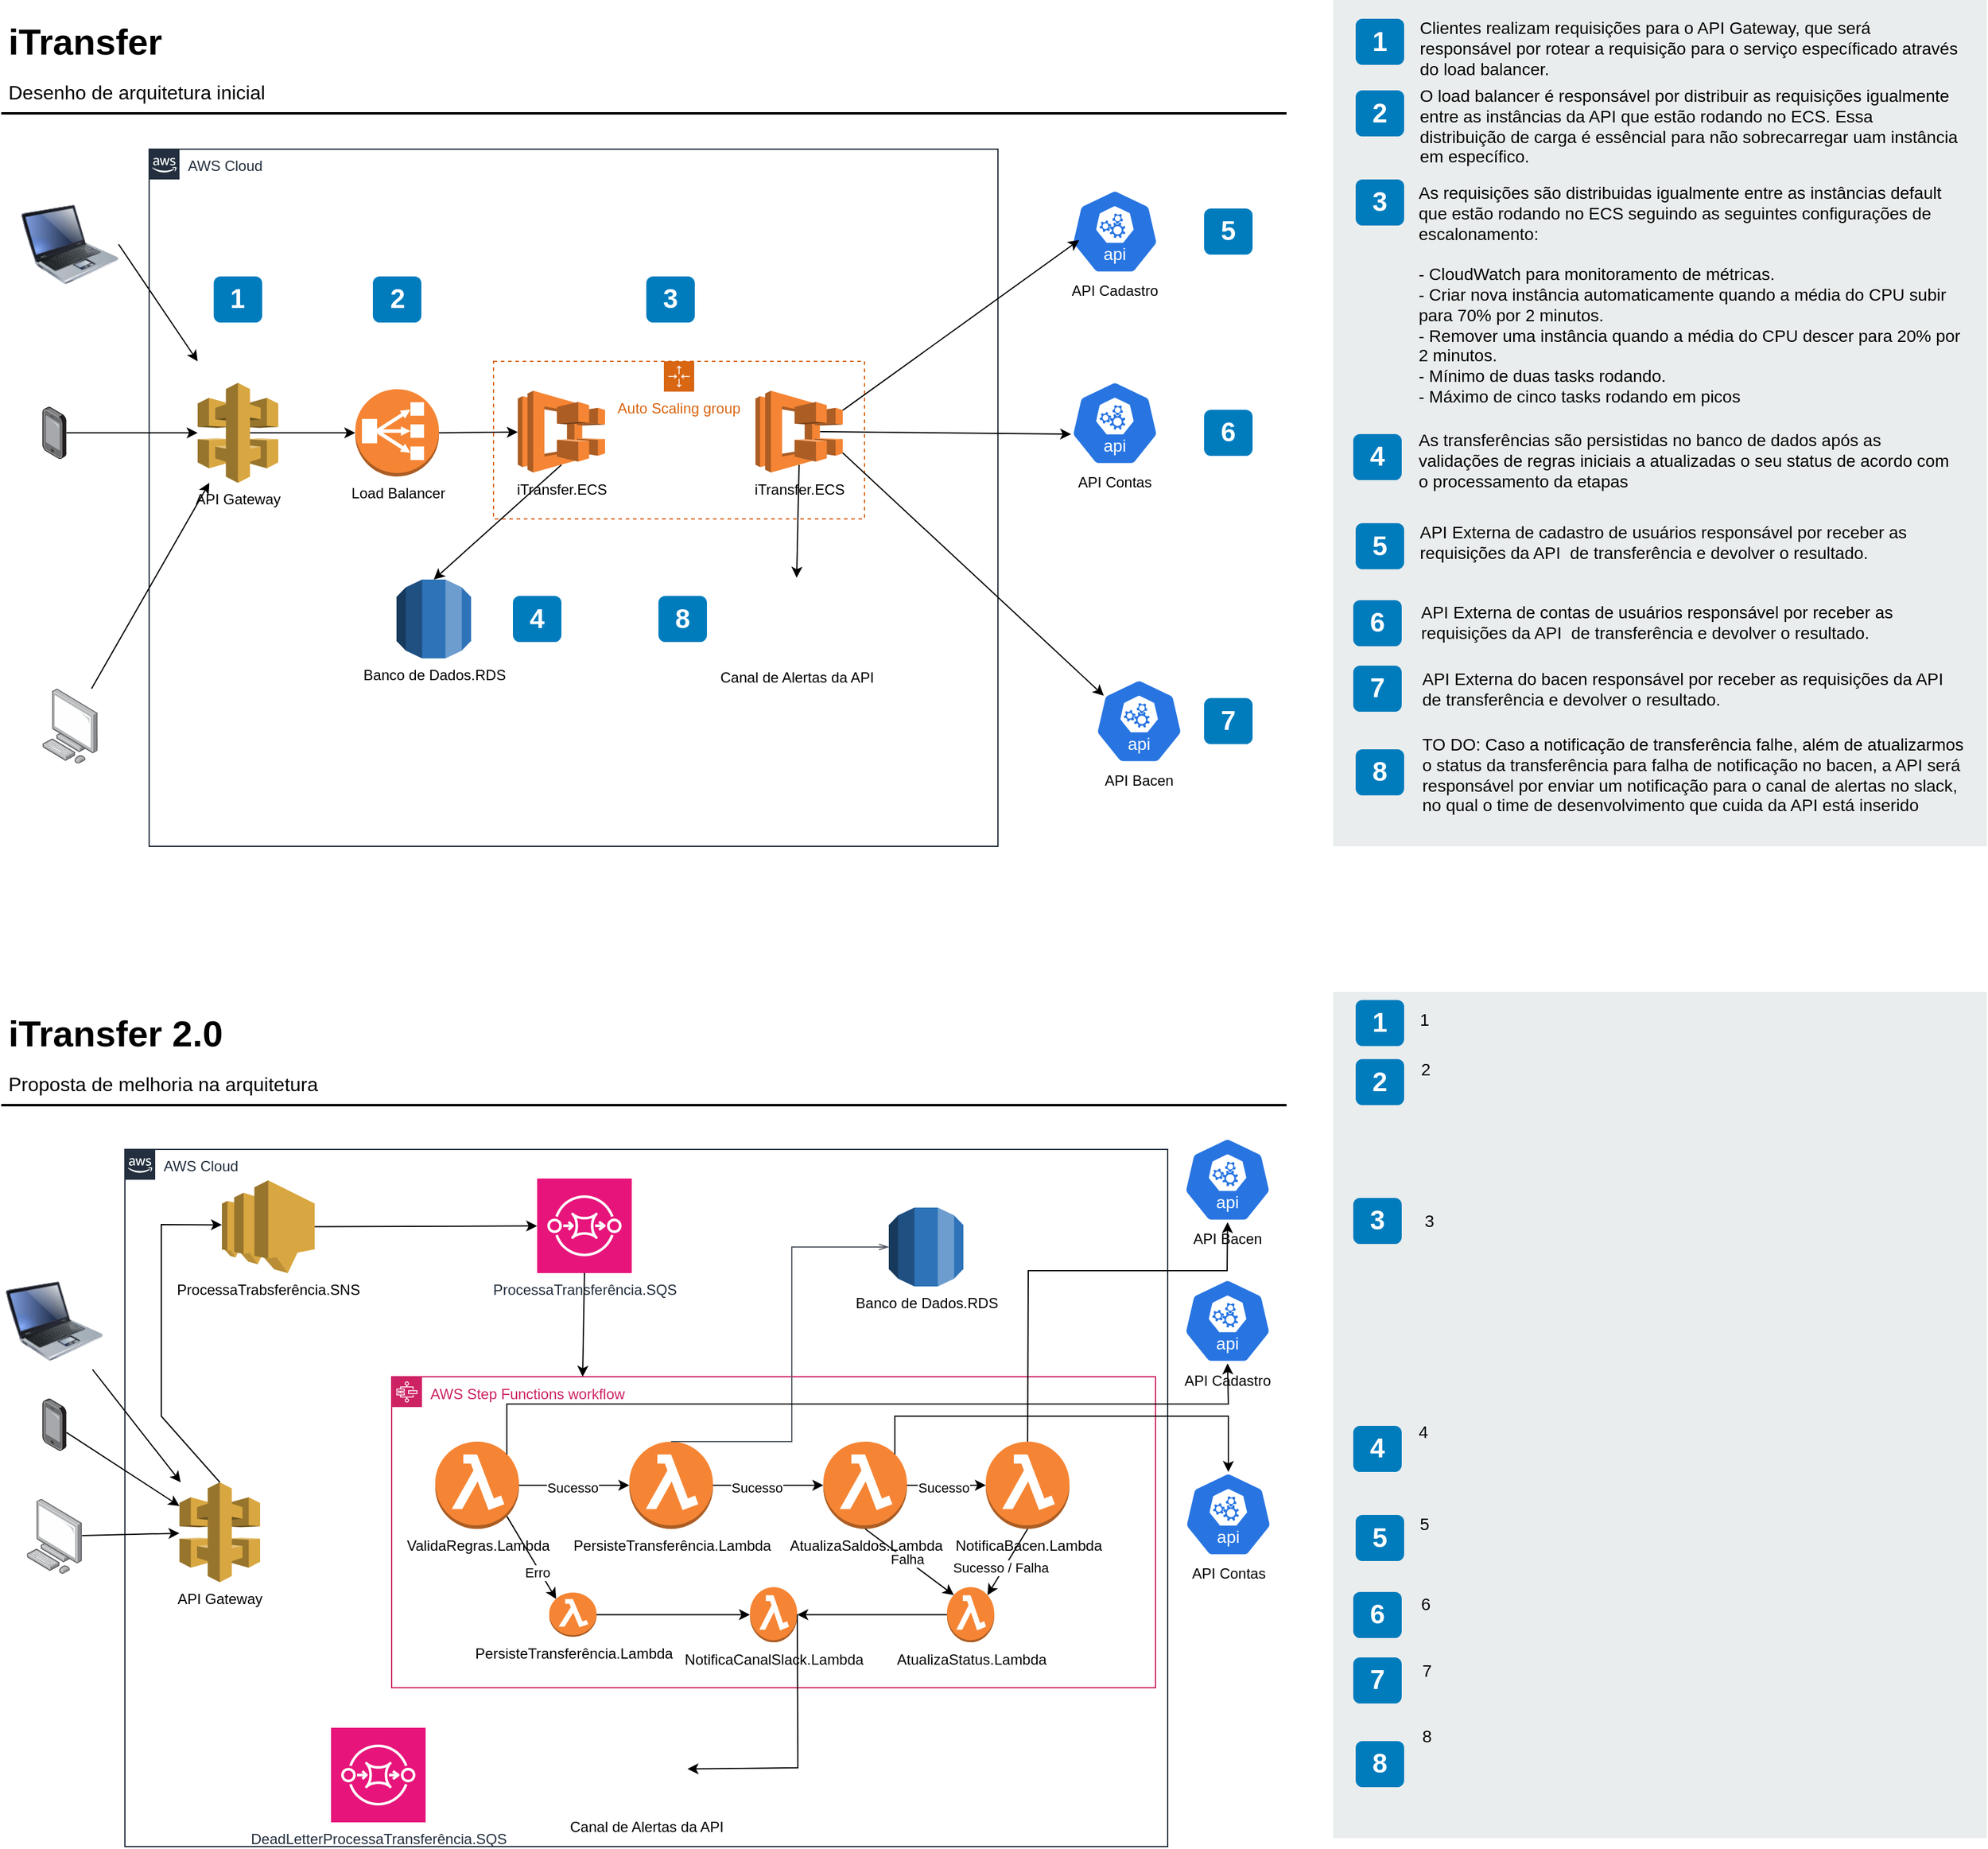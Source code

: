 <mxfile version="24.6.4" type="device">
  <diagram id="Ht1M8jgEwFfnCIfOTk4-" name="Page-1">
    <mxGraphModel dx="1261" dy="780" grid="1" gridSize="10" guides="1" tooltips="1" connect="1" arrows="1" fold="1" page="1" pageScale="1" pageWidth="827" pageHeight="1169" math="0" shadow="0">
      <root>
        <mxCell id="0" />
        <mxCell id="1" parent="0" />
        <mxCell id="UEzPUAAOIrF-is8g5C7q-2" value="AWS Cloud" style="points=[[0,0],[0.25,0],[0.5,0],[0.75,0],[1,0],[1,0.25],[1,0.5],[1,0.75],[1,1],[0.75,1],[0.5,1],[0.25,1],[0,1],[0,0.75],[0,0.5],[0,0.25]];outlineConnect=0;gradientColor=none;html=1;whiteSpace=wrap;fontSize=12;fontStyle=0;shape=mxgraph.aws4.group;grIcon=mxgraph.aws4.group_aws_cloud_alt;strokeColor=#232F3E;fillColor=none;verticalAlign=top;align=left;spacingLeft=30;fontColor=#232F3E;dashed=0;container=1;pointerEvents=0;collapsible=0;recursiveResize=0;" parent="1" vertex="1">
          <mxGeometry x="130" y="175" width="700" height="575" as="geometry" />
        </mxCell>
        <mxCell id="UEzPUAAOIrF-is8g5C7q-19" value="3" style="rounded=1;whiteSpace=wrap;html=1;fillColor=#007CBD;strokeColor=none;fontColor=#FFFFFF;fontStyle=1;fontSize=22;" parent="UEzPUAAOIrF-is8g5C7q-2" vertex="1">
          <mxGeometry x="410" y="105" width="40" height="38" as="geometry" />
        </mxCell>
        <mxCell id="UEzPUAAOIrF-is8g5C7q-20" value="4" style="rounded=1;whiteSpace=wrap;html=1;fillColor=#007CBD;strokeColor=none;fontColor=#FFFFFF;fontStyle=1;fontSize=22;" parent="UEzPUAAOIrF-is8g5C7q-2" vertex="1">
          <mxGeometry x="300" y="368.5" width="40" height="38" as="geometry" />
        </mxCell>
        <mxCell id="H-Vs_GaTCWXXRo4a89Vl-10" value="API Gateway" style="outlineConnect=0;dashed=0;verticalLabelPosition=bottom;verticalAlign=top;align=center;html=1;shape=mxgraph.aws3.api_gateway;fillColor=#D9A741;gradientColor=none;" vertex="1" parent="UEzPUAAOIrF-is8g5C7q-2">
          <mxGeometry x="40" y="192.75" width="66.5" height="82.5" as="geometry" />
        </mxCell>
        <mxCell id="H-Vs_GaTCWXXRo4a89Vl-11" value="Load Balancer" style="outlineConnect=0;dashed=0;verticalLabelPosition=bottom;verticalAlign=top;align=center;html=1;shape=mxgraph.aws3.classic_load_balancer;fillColor=#F58534;gradientColor=none;" vertex="1" parent="UEzPUAAOIrF-is8g5C7q-2">
          <mxGeometry x="170" y="198" width="69" height="72" as="geometry" />
        </mxCell>
        <mxCell id="H-Vs_GaTCWXXRo4a89Vl-21" value="Auto Scaling group" style="points=[[0,0],[0.25,0],[0.5,0],[0.75,0],[1,0],[1,0.25],[1,0.5],[1,0.75],[1,1],[0.75,1],[0.5,1],[0.25,1],[0,1],[0,0.75],[0,0.5],[0,0.25]];outlineConnect=0;gradientColor=none;html=1;whiteSpace=wrap;fontSize=12;fontStyle=0;container=1;pointerEvents=0;collapsible=0;recursiveResize=0;shape=mxgraph.aws4.groupCenter;grIcon=mxgraph.aws4.group_auto_scaling_group;grStroke=1;strokeColor=#D86613;fillColor=none;verticalAlign=top;align=center;fontColor=#D86613;dashed=1;spacingTop=25;" vertex="1" parent="UEzPUAAOIrF-is8g5C7q-2">
          <mxGeometry x="284" y="175" width="306" height="130" as="geometry" />
        </mxCell>
        <mxCell id="H-Vs_GaTCWXXRo4a89Vl-19" value="iTransfer.ECS" style="outlineConnect=0;dashed=0;verticalLabelPosition=bottom;verticalAlign=top;align=center;html=1;shape=mxgraph.aws3.ecs;fillColor=#F58534;gradientColor=none;" vertex="1" parent="H-Vs_GaTCWXXRo4a89Vl-21">
          <mxGeometry x="20" y="24.25" width="72" height="67.5" as="geometry" />
        </mxCell>
        <mxCell id="H-Vs_GaTCWXXRo4a89Vl-16" value="iTransfer.ECS" style="outlineConnect=0;dashed=0;verticalLabelPosition=bottom;verticalAlign=top;align=center;html=1;shape=mxgraph.aws3.ecs;fillColor=#F58534;gradientColor=none;" vertex="1" parent="H-Vs_GaTCWXXRo4a89Vl-21">
          <mxGeometry x="216" y="24.25" width="72" height="67.5" as="geometry" />
        </mxCell>
        <mxCell id="H-Vs_GaTCWXXRo4a89Vl-23" value="Banco de Dados.RDS" style="outlineConnect=0;dashed=0;verticalLabelPosition=bottom;verticalAlign=top;align=center;html=1;shape=mxgraph.aws3.rds;fillColor=#2E73B8;gradientColor=none;" vertex="1" parent="UEzPUAAOIrF-is8g5C7q-2">
          <mxGeometry x="204" y="355" width="61.5" height="65" as="geometry" />
        </mxCell>
        <mxCell id="H-Vs_GaTCWXXRo4a89Vl-29" value="" style="endArrow=classic;html=1;rounded=0;exitX=0.65;exitY=0.5;exitDx=0;exitDy=0;exitPerimeter=0;" edge="1" parent="UEzPUAAOIrF-is8g5C7q-2" source="H-Vs_GaTCWXXRo4a89Vl-10" target="H-Vs_GaTCWXXRo4a89Vl-11">
          <mxGeometry width="50" height="50" relative="1" as="geometry">
            <mxPoint x="640" y="465" as="sourcePoint" />
            <mxPoint x="690" y="415" as="targetPoint" />
          </mxGeometry>
        </mxCell>
        <mxCell id="H-Vs_GaTCWXXRo4a89Vl-30" value="" style="endArrow=classic;html=1;rounded=0;exitX=1;exitY=0.5;exitDx=0;exitDy=0;exitPerimeter=0;" edge="1" parent="UEzPUAAOIrF-is8g5C7q-2" source="H-Vs_GaTCWXXRo4a89Vl-11" target="H-Vs_GaTCWXXRo4a89Vl-19">
          <mxGeometry width="50" height="50" relative="1" as="geometry">
            <mxPoint x="640" y="465" as="sourcePoint" />
            <mxPoint x="690" y="415" as="targetPoint" />
          </mxGeometry>
        </mxCell>
        <mxCell id="H-Vs_GaTCWXXRo4a89Vl-31" value="" style="endArrow=classic;html=1;rounded=0;exitX=0.5;exitY=0.905;exitDx=0;exitDy=0;exitPerimeter=0;entryX=0.5;entryY=0;entryDx=0;entryDy=0;entryPerimeter=0;" edge="1" parent="UEzPUAAOIrF-is8g5C7q-2" source="H-Vs_GaTCWXXRo4a89Vl-19" target="H-Vs_GaTCWXXRo4a89Vl-23">
          <mxGeometry width="50" height="50" relative="1" as="geometry">
            <mxPoint x="640" y="465" as="sourcePoint" />
            <mxPoint x="690" y="415" as="targetPoint" />
          </mxGeometry>
        </mxCell>
        <mxCell id="H-Vs_GaTCWXXRo4a89Vl-36" value="2" style="rounded=1;whiteSpace=wrap;html=1;fillColor=#007CBD;strokeColor=none;fontColor=#FFFFFF;fontStyle=1;fontSize=22;" vertex="1" parent="UEzPUAAOIrF-is8g5C7q-2">
          <mxGeometry x="184.5" y="105" width="40" height="38" as="geometry" />
        </mxCell>
        <mxCell id="-QjtrjUzRDEMRZ5MF8oH-9" value="1" style="rounded=1;whiteSpace=wrap;html=1;fillColor=#007CBD;strokeColor=none;fontColor=#FFFFFF;fontStyle=1;fontSize=22;" parent="UEzPUAAOIrF-is8g5C7q-2" vertex="1">
          <mxGeometry x="53.25" y="105" width="40" height="38" as="geometry" />
        </mxCell>
        <mxCell id="H-Vs_GaTCWXXRo4a89Vl-38" value="Canal de Alertas da API" style="shape=image;html=1;verticalAlign=top;verticalLabelPosition=bottom;labelBackgroundColor=#ffffff;imageAspect=0;aspect=fixed;image=https://cdn2.iconfinder.com/data/icons/social-media-2285/512/1_Slack_colored_svg-128.png" vertex="1" parent="UEzPUAAOIrF-is8g5C7q-2">
          <mxGeometry x="500" y="353.5" width="68" height="68" as="geometry" />
        </mxCell>
        <mxCell id="H-Vs_GaTCWXXRo4a89Vl-41" value="8" style="rounded=1;whiteSpace=wrap;html=1;fillColor=#007CBD;strokeColor=none;fontColor=#FFFFFF;fontStyle=1;fontSize=22;" vertex="1" parent="UEzPUAAOIrF-is8g5C7q-2">
          <mxGeometry x="420" y="368.5" width="40" height="38" as="geometry" />
        </mxCell>
        <mxCell id="H-Vs_GaTCWXXRo4a89Vl-43" value="" style="endArrow=classic;html=1;rounded=0;exitX=0.5;exitY=0.905;exitDx=0;exitDy=0;exitPerimeter=0;entryX=0.5;entryY=0;entryDx=0;entryDy=0;" edge="1" parent="UEzPUAAOIrF-is8g5C7q-2" source="H-Vs_GaTCWXXRo4a89Vl-16" target="H-Vs_GaTCWXXRo4a89Vl-38">
          <mxGeometry width="50" height="50" relative="1" as="geometry">
            <mxPoint x="800" y="465" as="sourcePoint" />
            <mxPoint x="850" y="415" as="targetPoint" />
          </mxGeometry>
        </mxCell>
        <mxCell id="-QjtrjUzRDEMRZ5MF8oH-47" value="iTransfer" style="text;html=1;resizable=0;points=[];autosize=1;align=left;verticalAlign=top;spacingTop=-4;fontSize=30;fontStyle=1" parent="1" vertex="1">
          <mxGeometry x="12" y="65.5" width="140" height="40" as="geometry" />
        </mxCell>
        <mxCell id="-QjtrjUzRDEMRZ5MF8oH-48" value="Desenho de arquitetura inicial" style="text;html=1;resizable=0;points=[];autosize=1;align=left;verticalAlign=top;spacingTop=-4;fontSize=16" parent="1" vertex="1">
          <mxGeometry x="12" y="115.5" width="240" height="30" as="geometry" />
        </mxCell>
        <mxCell id="SCVMTBWpLvtzJIhz15lM-1" value="" style="line;strokeWidth=2;html=1;fontSize=14;" parent="1" vertex="1">
          <mxGeometry x="8" y="140.5" width="1060" height="10" as="geometry" />
        </mxCell>
        <mxCell id="7OVz4w7n9kzEPWy-4BBC-3" value="" style="rounded=0;whiteSpace=wrap;html=1;fillColor=#EAEDED;fontSize=22;fontColor=#FFFFFF;strokeColor=none;labelBackgroundColor=none;" parent="1" vertex="1">
          <mxGeometry x="1106.5" y="52" width="539" height="698" as="geometry" />
        </mxCell>
        <mxCell id="7OVz4w7n9kzEPWy-4BBC-4" value="1" style="rounded=1;whiteSpace=wrap;html=1;fillColor=#007CBD;strokeColor=none;fontColor=#FFFFFF;fontStyle=1;fontSize=22;labelBackgroundColor=none;" parent="1" vertex="1">
          <mxGeometry x="1125" y="67.5" width="40" height="38" as="geometry" />
        </mxCell>
        <mxCell id="7OVz4w7n9kzEPWy-4BBC-5" value="2" style="rounded=1;whiteSpace=wrap;html=1;fillColor=#007CBD;strokeColor=none;fontColor=#FFFFFF;fontStyle=1;fontSize=22;labelBackgroundColor=none;" parent="1" vertex="1">
          <mxGeometry x="1125" y="126.5" width="40" height="38" as="geometry" />
        </mxCell>
        <mxCell id="7OVz4w7n9kzEPWy-4BBC-6" value="3" style="rounded=1;whiteSpace=wrap;html=1;fillColor=#007CBD;strokeColor=none;fontColor=#FFFFFF;fontStyle=1;fontSize=22;labelBackgroundColor=none;" parent="1" vertex="1">
          <mxGeometry x="1125" y="200" width="40" height="38" as="geometry" />
        </mxCell>
        <mxCell id="7OVz4w7n9kzEPWy-4BBC-7" value="4" style="rounded=1;whiteSpace=wrap;html=1;fillColor=#007CBD;strokeColor=none;fontColor=#FFFFFF;fontStyle=1;fontSize=22;labelBackgroundColor=none;" parent="1" vertex="1">
          <mxGeometry x="1123" y="410" width="40" height="38" as="geometry" />
        </mxCell>
        <mxCell id="7OVz4w7n9kzEPWy-4BBC-8" value="5" style="rounded=1;whiteSpace=wrap;html=1;fillColor=#007CBD;strokeColor=none;fontColor=#FFFFFF;fontStyle=1;fontSize=22;labelBackgroundColor=none;" parent="1" vertex="1">
          <mxGeometry x="1125" y="483.5" width="40" height="38" as="geometry" />
        </mxCell>
        <mxCell id="7OVz4w7n9kzEPWy-4BBC-9" value="6" style="rounded=1;whiteSpace=wrap;html=1;fillColor=#007CBD;strokeColor=none;fontColor=#FFFFFF;fontStyle=1;fontSize=22;labelBackgroundColor=none;" parent="1" vertex="1">
          <mxGeometry x="1123" y="547" width="40" height="38" as="geometry" />
        </mxCell>
        <mxCell id="7OVz4w7n9kzEPWy-4BBC-10" value="7" style="rounded=1;whiteSpace=wrap;html=1;fillColor=#007CBD;strokeColor=none;fontColor=#FFFFFF;fontStyle=1;fontSize=22;labelBackgroundColor=none;" parent="1" vertex="1">
          <mxGeometry x="1123" y="601" width="40" height="38" as="geometry" />
        </mxCell>
        <mxCell id="7OVz4w7n9kzEPWy-4BBC-13" value="&lt;span&gt;Clientes realizam requisições para o API Gateway, que será responsável por rotear a requisição para o serviço específicado através do load balancer.&lt;/span&gt;" style="text;html=1;align=left;verticalAlign=top;spacingTop=-4;fontSize=14;labelBackgroundColor=none;whiteSpace=wrap;" parent="1" vertex="1">
          <mxGeometry x="1176" y="63.5" width="449" height="56.5" as="geometry" />
        </mxCell>
        <mxCell id="7OVz4w7n9kzEPWy-4BBC-14" value="&lt;span&gt;O load balancer é responsável por distribuir as requisições igualmente entre as instâncias da API que estão rodando no ECS. Essa distribuição de carga é essêncial para não sobrecarregar uam instância em específico.&lt;/span&gt;" style="text;html=1;align=left;verticalAlign=top;spacingTop=-4;fontSize=14;labelBackgroundColor=none;whiteSpace=wrap;" parent="1" vertex="1">
          <mxGeometry x="1175.5" y="120" width="450" height="70" as="geometry" />
        </mxCell>
        <mxCell id="7OVz4w7n9kzEPWy-4BBC-15" value="As requisições são distribuidas igualmente entre as instâncias default que estão rodando no ECS seguindo as seguintes configurações de escalonamento:&lt;div&gt;&lt;br&gt;&lt;div&gt;- CloudWatch para monitoramento de métricas.&lt;/div&gt;&lt;div&gt;- Criar nova instância automaticamente quando a média do CPU subir para 70% por 2 minutos.&lt;/div&gt;&lt;div&gt;- Remover uma instância quando a média do CPU descer para 20% por 2 minutos.&lt;/div&gt;&lt;/div&gt;&lt;div&gt;- Mínimo de duas tasks rodando.&lt;/div&gt;&lt;div&gt;- Máximo de cinco tasks rodando em picos&lt;/div&gt;" style="text;html=1;align=left;verticalAlign=top;spacingTop=-4;fontSize=14;labelBackgroundColor=none;whiteSpace=wrap;" parent="1" vertex="1">
          <mxGeometry x="1175" y="200" width="450" height="190" as="geometry" />
        </mxCell>
        <mxCell id="7OVz4w7n9kzEPWy-4BBC-16" value="&lt;span&gt;As transferências são persistidas no banco de dados após as validações de regras iniciais a atualizadas o seu status de acordo com o processamento da etapas&lt;/span&gt;" style="text;html=1;align=left;verticalAlign=top;spacingTop=-4;fontSize=14;labelBackgroundColor=none;whiteSpace=wrap;" parent="1" vertex="1">
          <mxGeometry x="1175" y="404.25" width="450" height="69.5" as="geometry" />
        </mxCell>
        <mxCell id="7OVz4w7n9kzEPWy-4BBC-17" value="&lt;span&gt;API Externa de cadastro de usuários responsável por receber as requisições da API&amp;nbsp; de transferência e devolver o resultado.&lt;/span&gt;" style="text;html=1;align=left;verticalAlign=top;spacingTop=-4;fontSize=14;labelBackgroundColor=none;whiteSpace=wrap;" parent="1" vertex="1">
          <mxGeometry x="1175.5" y="480" width="449" height="45" as="geometry" />
        </mxCell>
        <mxCell id="7OVz4w7n9kzEPWy-4BBC-18" value="API Externa de contas de usuários responsável por receber as requisições da API&amp;nbsp; de transferência e devolver o resultado." style="text;html=1;align=left;verticalAlign=top;spacingTop=-4;fontSize=14;labelBackgroundColor=none;whiteSpace=wrap;" parent="1" vertex="1">
          <mxGeometry x="1177" y="546" width="450" height="46.5" as="geometry" />
        </mxCell>
        <mxCell id="7OVz4w7n9kzEPWy-4BBC-19" value="API Externa do bacen responsável por receber as requisições da API&amp;nbsp; de transferência e devolver o resultado." style="text;html=1;align=left;verticalAlign=top;spacingTop=-4;fontSize=14;labelBackgroundColor=none;whiteSpace=wrap;" parent="1" vertex="1">
          <mxGeometry x="1178" y="601" width="449" height="50" as="geometry" />
        </mxCell>
        <mxCell id="H-Vs_GaTCWXXRo4a89Vl-6" value="" style="image;points=[];aspect=fixed;html=1;align=center;shadow=0;dashed=0;image=img/lib/allied_telesis/computer_and_terminals/Smartphone.svg;" vertex="1" parent="1">
          <mxGeometry x="42" y="387.4" width="19.8" height="43.2" as="geometry" />
        </mxCell>
        <mxCell id="H-Vs_GaTCWXXRo4a89Vl-8" value="" style="image;html=1;image=img/lib/clip_art/computers/Laptop_128x128.png" vertex="1" parent="1">
          <mxGeometry x="24.8" y="213.5" width="80" height="80" as="geometry" />
        </mxCell>
        <mxCell id="H-Vs_GaTCWXXRo4a89Vl-9" value="" style="image;points=[];aspect=fixed;html=1;align=center;shadow=0;dashed=0;image=img/lib/allied_telesis/computer_and_terminals/Personal_Computer.svg;" vertex="1" parent="1">
          <mxGeometry x="42.0" y="620" width="45.6" height="61.8" as="geometry" />
        </mxCell>
        <mxCell id="H-Vs_GaTCWXXRo4a89Vl-17" value="API Cadastro" style="aspect=fixed;sketch=0;html=1;dashed=0;whitespace=wrap;verticalLabelPosition=bottom;verticalAlign=top;fillColor=#2875E2;strokeColor=#ffffff;points=[[0.005,0.63,0],[0.1,0.2,0],[0.9,0.2,0],[0.5,0,0],[0.995,0.63,0],[0.72,0.99,0],[0.5,1,0],[0.28,0.99,0]];shape=mxgraph.kubernetes.icon2;kubernetesLabel=1;prIcon=api" vertex="1" parent="1">
          <mxGeometry x="890" y="208" width="72.92" height="70" as="geometry" />
        </mxCell>
        <mxCell id="H-Vs_GaTCWXXRo4a89Vl-24" value="API Contas" style="aspect=fixed;sketch=0;html=1;dashed=0;whitespace=wrap;verticalLabelPosition=bottom;verticalAlign=top;fillColor=#2875E2;strokeColor=#ffffff;points=[[0.005,0.63,0],[0.1,0.2,0],[0.9,0.2,0],[0.5,0,0],[0.995,0.63,0],[0.72,0.99,0],[0.5,1,0],[0.28,0.99,0]];shape=mxgraph.kubernetes.icon2;kubernetesLabel=1;prIcon=api" vertex="1" parent="1">
          <mxGeometry x="890" y="366" width="72.92" height="70" as="geometry" />
        </mxCell>
        <mxCell id="H-Vs_GaTCWXXRo4a89Vl-25" value="API Bacen" style="aspect=fixed;sketch=0;html=1;dashed=0;whitespace=wrap;verticalLabelPosition=bottom;verticalAlign=top;fillColor=#2875E2;strokeColor=#ffffff;points=[[0.005,0.63,0],[0.1,0.2,0],[0.9,0.2,0],[0.5,0,0],[0.995,0.63,0],[0.72,0.99,0],[0.5,1,0],[0.28,0.99,0]];shape=mxgraph.kubernetes.icon2;kubernetesLabel=1;prIcon=api" vertex="1" parent="1">
          <mxGeometry x="910" y="611.8" width="72.92" height="70" as="geometry" />
        </mxCell>
        <mxCell id="H-Vs_GaTCWXXRo4a89Vl-26" value="" style="endArrow=classic;html=1;rounded=0;exitX=1;exitY=0.5;exitDx=0;exitDy=0;" edge="1" parent="1" source="H-Vs_GaTCWXXRo4a89Vl-8">
          <mxGeometry width="50" height="50" relative="1" as="geometry">
            <mxPoint x="90" y="310" as="sourcePoint" />
            <mxPoint x="170" y="350" as="targetPoint" />
          </mxGeometry>
        </mxCell>
        <mxCell id="H-Vs_GaTCWXXRo4a89Vl-27" value="" style="endArrow=classic;html=1;rounded=0;" edge="1" parent="1" source="H-Vs_GaTCWXXRo4a89Vl-9" target="H-Vs_GaTCWXXRo4a89Vl-10">
          <mxGeometry width="50" height="50" relative="1" as="geometry">
            <mxPoint x="770" y="600" as="sourcePoint" />
            <mxPoint x="820" y="550" as="targetPoint" />
          </mxGeometry>
        </mxCell>
        <mxCell id="H-Vs_GaTCWXXRo4a89Vl-28" value="" style="endArrow=classic;html=1;rounded=0;" edge="1" parent="1" source="H-Vs_GaTCWXXRo4a89Vl-6" target="H-Vs_GaTCWXXRo4a89Vl-10">
          <mxGeometry width="50" height="50" relative="1" as="geometry">
            <mxPoint x="770" y="600" as="sourcePoint" />
            <mxPoint x="820" y="550" as="targetPoint" />
          </mxGeometry>
        </mxCell>
        <mxCell id="H-Vs_GaTCWXXRo4a89Vl-33" value="" style="endArrow=classic;html=1;rounded=0;exitX=1;exitY=0.24;exitDx=0;exitDy=0;exitPerimeter=0;entryX=0.096;entryY=0.6;entryDx=0;entryDy=0;entryPerimeter=0;" edge="1" parent="1" source="H-Vs_GaTCWXXRo4a89Vl-16" target="H-Vs_GaTCWXXRo4a89Vl-17">
          <mxGeometry width="50" height="50" relative="1" as="geometry">
            <mxPoint x="770" y="600" as="sourcePoint" />
            <mxPoint x="820" y="550" as="targetPoint" />
          </mxGeometry>
        </mxCell>
        <mxCell id="H-Vs_GaTCWXXRo4a89Vl-34" value="" style="endArrow=classic;html=1;rounded=0;exitX=0.74;exitY=0.5;exitDx=0;exitDy=0;exitPerimeter=0;entryX=0.005;entryY=0.63;entryDx=0;entryDy=0;entryPerimeter=0;" edge="1" parent="1" source="H-Vs_GaTCWXXRo4a89Vl-16" target="H-Vs_GaTCWXXRo4a89Vl-24">
          <mxGeometry width="50" height="50" relative="1" as="geometry">
            <mxPoint x="770" y="600" as="sourcePoint" />
            <mxPoint x="820" y="550" as="targetPoint" />
          </mxGeometry>
        </mxCell>
        <mxCell id="H-Vs_GaTCWXXRo4a89Vl-35" value="" style="endArrow=classic;html=1;rounded=0;exitX=1;exitY=0.76;exitDx=0;exitDy=0;exitPerimeter=0;entryX=0.1;entryY=0.2;entryDx=0;entryDy=0;entryPerimeter=0;" edge="1" parent="1" source="H-Vs_GaTCWXXRo4a89Vl-16" target="H-Vs_GaTCWXXRo4a89Vl-25">
          <mxGeometry width="50" height="50" relative="1" as="geometry">
            <mxPoint x="770" y="600" as="sourcePoint" />
            <mxPoint x="820" y="550" as="targetPoint" />
          </mxGeometry>
        </mxCell>
        <mxCell id="UEzPUAAOIrF-is8g5C7q-22" value="6" style="rounded=1;whiteSpace=wrap;html=1;fillColor=#007CBD;strokeColor=none;fontColor=#FFFFFF;fontStyle=1;fontSize=22;" parent="1" vertex="1">
          <mxGeometry x="1000" y="390" width="40" height="38" as="geometry" />
        </mxCell>
        <mxCell id="UEzPUAAOIrF-is8g5C7q-23" value="7" style="rounded=1;whiteSpace=wrap;html=1;fillColor=#007CBD;strokeColor=none;fontColor=#FFFFFF;fontStyle=1;fontSize=22;" parent="1" vertex="1">
          <mxGeometry x="1000" y="627.8" width="40" height="38" as="geometry" />
        </mxCell>
        <mxCell id="UEzPUAAOIrF-is8g5C7q-21" value="5" style="rounded=1;whiteSpace=wrap;html=1;fillColor=#007CBD;strokeColor=none;fontColor=#FFFFFF;fontStyle=1;fontSize=22;" parent="1" vertex="1">
          <mxGeometry x="1000" y="224" width="40" height="38" as="geometry" />
        </mxCell>
        <mxCell id="H-Vs_GaTCWXXRo4a89Vl-39" value="8" style="rounded=1;whiteSpace=wrap;html=1;fillColor=#007CBD;strokeColor=none;fontColor=#FFFFFF;fontStyle=1;fontSize=22;" vertex="1" parent="1">
          <mxGeometry x="1125" y="670" width="40" height="38" as="geometry" />
        </mxCell>
        <mxCell id="H-Vs_GaTCWXXRo4a89Vl-44" value="TO DO: Caso a notificação de transferência falhe, além de atualizarmos o status da transferência para falha de notificação no bacen, a API será responsável por enviar um notificação para o canal de alertas no slack, no qual o time de desenvolvimento que cuida da API está inserido" style="text;html=1;align=left;verticalAlign=top;spacingTop=-4;fontSize=14;labelBackgroundColor=none;whiteSpace=wrap;" vertex="1" parent="1">
          <mxGeometry x="1178" y="655" width="449" height="50" as="geometry" />
        </mxCell>
        <mxCell id="H-Vs_GaTCWXXRo4a89Vl-45" value="AWS Cloud" style="points=[[0,0],[0.25,0],[0.5,0],[0.75,0],[1,0],[1,0.25],[1,0.5],[1,0.75],[1,1],[0.75,1],[0.5,1],[0.25,1],[0,1],[0,0.75],[0,0.5],[0,0.25]];outlineConnect=0;gradientColor=none;html=1;whiteSpace=wrap;fontSize=12;fontStyle=0;shape=mxgraph.aws4.group;grIcon=mxgraph.aws4.group_aws_cloud_alt;strokeColor=#232F3E;fillColor=none;verticalAlign=top;align=left;spacingLeft=30;fontColor=#232F3E;dashed=0;container=1;pointerEvents=0;collapsible=0;recursiveResize=0;" vertex="1" parent="1">
          <mxGeometry x="110" y="1000" width="860" height="575" as="geometry" />
        </mxCell>
        <mxCell id="H-Vs_GaTCWXXRo4a89Vl-48" value="API Gateway" style="outlineConnect=0;dashed=0;verticalLabelPosition=bottom;verticalAlign=top;align=center;html=1;shape=mxgraph.aws3.api_gateway;fillColor=#D9A741;gradientColor=none;" vertex="1" parent="H-Vs_GaTCWXXRo4a89Vl-45">
          <mxGeometry x="45" y="274.5" width="66.5" height="82.5" as="geometry" />
        </mxCell>
        <mxCell id="H-Vs_GaTCWXXRo4a89Vl-53" value="Banco de Dados.RDS" style="outlineConnect=0;dashed=0;verticalLabelPosition=bottom;verticalAlign=top;align=center;html=1;shape=mxgraph.aws3.rds;fillColor=#2E73B8;gradientColor=none;" vertex="1" parent="H-Vs_GaTCWXXRo4a89Vl-45">
          <mxGeometry x="630" y="48" width="61.5" height="65" as="geometry" />
        </mxCell>
        <mxCell id="H-Vs_GaTCWXXRo4a89Vl-54" value="" style="endArrow=classic;html=1;rounded=0;exitX=0.5;exitY=0;exitDx=0;exitDy=0;exitPerimeter=0;entryX=0;entryY=0.48;entryDx=0;entryDy=0;entryPerimeter=0;" edge="1" parent="H-Vs_GaTCWXXRo4a89Vl-45" source="H-Vs_GaTCWXXRo4a89Vl-48" target="H-Vs_GaTCWXXRo4a89Vl-102">
          <mxGeometry width="50" height="50" relative="1" as="geometry">
            <mxPoint x="640" y="465" as="sourcePoint" />
            <mxPoint x="81" y="91.088" as="targetPoint" />
            <Array as="points">
              <mxPoint x="30" y="220" />
              <mxPoint x="30" y="62" />
            </Array>
          </mxGeometry>
        </mxCell>
        <mxCell id="H-Vs_GaTCWXXRo4a89Vl-59" value="Canal de Alertas da API" style="shape=image;html=1;verticalAlign=top;verticalLabelPosition=bottom;labelBackgroundColor=#ffffff;imageAspect=0;aspect=fixed;image=https://cdn2.iconfinder.com/data/icons/social-media-2285/512/1_Slack_colored_svg-128.png" vertex="1" parent="H-Vs_GaTCWXXRo4a89Vl-45">
          <mxGeometry x="396" y="477" width="68" height="68" as="geometry" />
        </mxCell>
        <mxCell id="H-Vs_GaTCWXXRo4a89Vl-101" value="ProcessaTransferência.SQS" style="sketch=0;points=[[0,0,0],[0.25,0,0],[0.5,0,0],[0.75,0,0],[1,0,0],[0,1,0],[0.25,1,0],[0.5,1,0],[0.75,1,0],[1,1,0],[0,0.25,0],[0,0.5,0],[0,0.75,0],[1,0.25,0],[1,0.5,0],[1,0.75,0]];outlineConnect=0;fontColor=#232F3E;fillColor=#E7157B;strokeColor=#ffffff;dashed=0;verticalLabelPosition=bottom;verticalAlign=top;align=center;html=1;fontSize=12;fontStyle=0;aspect=fixed;shape=mxgraph.aws4.resourceIcon;resIcon=mxgraph.aws4.sqs;" vertex="1" parent="H-Vs_GaTCWXXRo4a89Vl-45">
          <mxGeometry x="340" y="24" width="78" height="78" as="geometry" />
        </mxCell>
        <mxCell id="H-Vs_GaTCWXXRo4a89Vl-102" value="ProcessaTrabsferência.SNS" style="outlineConnect=0;dashed=0;verticalLabelPosition=bottom;verticalAlign=top;align=center;html=1;shape=mxgraph.aws3.sns;fillColor=#D9A741;gradientColor=none;" vertex="1" parent="H-Vs_GaTCWXXRo4a89Vl-45">
          <mxGeometry x="80" y="25.5" width="76.5" height="76.5" as="geometry" />
        </mxCell>
        <mxCell id="H-Vs_GaTCWXXRo4a89Vl-104" value="" style="endArrow=classic;html=1;rounded=0;exitX=1;exitY=0.5;exitDx=0;exitDy=0;exitPerimeter=0;" edge="1" parent="H-Vs_GaTCWXXRo4a89Vl-45" source="H-Vs_GaTCWXXRo4a89Vl-102" target="H-Vs_GaTCWXXRo4a89Vl-101">
          <mxGeometry width="50" height="50" relative="1" as="geometry">
            <mxPoint x="640" y="317" as="sourcePoint" />
            <mxPoint x="690" y="267" as="targetPoint" />
          </mxGeometry>
        </mxCell>
        <mxCell id="H-Vs_GaTCWXXRo4a89Vl-103" value="AWS Step Functions workflow" style="points=[[0,0],[0.25,0],[0.5,0],[0.75,0],[1,0],[1,0.25],[1,0.5],[1,0.75],[1,1],[0.75,1],[0.5,1],[0.25,1],[0,1],[0,0.75],[0,0.5],[0,0.25]];outlineConnect=0;gradientColor=none;html=1;whiteSpace=wrap;fontSize=12;fontStyle=0;container=1;pointerEvents=0;collapsible=0;recursiveResize=0;shape=mxgraph.aws4.group;grIcon=mxgraph.aws4.group_aws_step_functions_workflow;strokeColor=#CD2264;fillColor=none;verticalAlign=top;align=left;spacingLeft=30;fontColor=#CD2264;dashed=0;" vertex="1" parent="H-Vs_GaTCWXXRo4a89Vl-45">
          <mxGeometry x="220" y="187.5" width="630" height="256.5" as="geometry" />
        </mxCell>
        <mxCell id="H-Vs_GaTCWXXRo4a89Vl-98" value="ValidaRegras.Lambda" style="outlineConnect=0;dashed=0;verticalLabelPosition=bottom;verticalAlign=top;align=center;html=1;shape=mxgraph.aws3.lambda_function;fillColor=#F58534;gradientColor=none;" vertex="1" parent="H-Vs_GaTCWXXRo4a89Vl-103">
          <mxGeometry x="36" y="53.5" width="69" height="72" as="geometry" />
        </mxCell>
        <mxCell id="H-Vs_GaTCWXXRo4a89Vl-97" value="PersisteTransferência.Lambda" style="outlineConnect=0;dashed=0;verticalLabelPosition=bottom;verticalAlign=top;align=center;html=1;shape=mxgraph.aws3.lambda_function;fillColor=#F58534;gradientColor=none;" vertex="1" parent="H-Vs_GaTCWXXRo4a89Vl-103">
          <mxGeometry x="196" y="53.5" width="69" height="72" as="geometry" />
        </mxCell>
        <mxCell id="H-Vs_GaTCWXXRo4a89Vl-99" value="AtualizaSaldos.Lambda" style="outlineConnect=0;dashed=0;verticalLabelPosition=bottom;verticalAlign=top;align=center;html=1;shape=mxgraph.aws3.lambda_function;fillColor=#F58534;gradientColor=none;" vertex="1" parent="H-Vs_GaTCWXXRo4a89Vl-103">
          <mxGeometry x="356" y="53.5" width="69" height="72" as="geometry" />
        </mxCell>
        <mxCell id="H-Vs_GaTCWXXRo4a89Vl-100" value="NotificaBacen.Lambda" style="outlineConnect=0;dashed=0;verticalLabelPosition=bottom;verticalAlign=top;align=center;html=1;shape=mxgraph.aws3.lambda_function;fillColor=#F58534;gradientColor=none;" vertex="1" parent="H-Vs_GaTCWXXRo4a89Vl-103">
          <mxGeometry x="490" y="53.5" width="69" height="72" as="geometry" />
        </mxCell>
        <mxCell id="H-Vs_GaTCWXXRo4a89Vl-106" value="" style="endArrow=classic;html=1;rounded=0;entryX=0;entryY=0.5;entryDx=0;entryDy=0;entryPerimeter=0;" edge="1" parent="H-Vs_GaTCWXXRo4a89Vl-103" source="H-Vs_GaTCWXXRo4a89Vl-98" target="H-Vs_GaTCWXXRo4a89Vl-97">
          <mxGeometry width="50" height="50" relative="1" as="geometry">
            <mxPoint x="446" y="123.5" as="sourcePoint" />
            <mxPoint x="496" y="73.5" as="targetPoint" />
          </mxGeometry>
        </mxCell>
        <mxCell id="H-Vs_GaTCWXXRo4a89Vl-126" value="Sucesso" style="edgeLabel;html=1;align=center;verticalAlign=middle;resizable=0;points=[];" vertex="1" connectable="0" parent="H-Vs_GaTCWXXRo4a89Vl-106">
          <mxGeometry x="-0.04" y="-2" relative="1" as="geometry">
            <mxPoint as="offset" />
          </mxGeometry>
        </mxCell>
        <mxCell id="H-Vs_GaTCWXXRo4a89Vl-107" value="" style="endArrow=classic;html=1;rounded=0;" edge="1" parent="H-Vs_GaTCWXXRo4a89Vl-103" source="H-Vs_GaTCWXXRo4a89Vl-97" target="H-Vs_GaTCWXXRo4a89Vl-99">
          <mxGeometry width="50" height="50" relative="1" as="geometry">
            <mxPoint x="446" y="123.5" as="sourcePoint" />
            <mxPoint x="496" y="73.5" as="targetPoint" />
          </mxGeometry>
        </mxCell>
        <mxCell id="H-Vs_GaTCWXXRo4a89Vl-127" value="Sucesso" style="edgeLabel;html=1;align=center;verticalAlign=middle;resizable=0;points=[];" vertex="1" connectable="0" parent="H-Vs_GaTCWXXRo4a89Vl-107">
          <mxGeometry x="-0.205" y="-2" relative="1" as="geometry">
            <mxPoint as="offset" />
          </mxGeometry>
        </mxCell>
        <mxCell id="H-Vs_GaTCWXXRo4a89Vl-108" value="" style="endArrow=classic;html=1;rounded=0;exitX=1;exitY=0.5;exitDx=0;exitDy=0;exitPerimeter=0;entryX=0;entryY=0.5;entryDx=0;entryDy=0;entryPerimeter=0;" edge="1" parent="H-Vs_GaTCWXXRo4a89Vl-103" source="H-Vs_GaTCWXXRo4a89Vl-99" target="H-Vs_GaTCWXXRo4a89Vl-100">
          <mxGeometry width="50" height="50" relative="1" as="geometry">
            <mxPoint x="446" y="123.5" as="sourcePoint" />
            <mxPoint x="496" y="73.5" as="targetPoint" />
          </mxGeometry>
        </mxCell>
        <mxCell id="H-Vs_GaTCWXXRo4a89Vl-128" value="Sucesso" style="edgeLabel;html=1;align=center;verticalAlign=middle;resizable=0;points=[];" vertex="1" connectable="0" parent="H-Vs_GaTCWXXRo4a89Vl-108">
          <mxGeometry x="-0.092" y="-2" relative="1" as="geometry">
            <mxPoint as="offset" />
          </mxGeometry>
        </mxCell>
        <mxCell id="H-Vs_GaTCWXXRo4a89Vl-141" value="PersisteTransferência.Lambda" style="outlineConnect=0;dashed=0;verticalLabelPosition=bottom;verticalAlign=top;align=center;html=1;shape=mxgraph.aws3.lambda_function;fillColor=#F58534;gradientColor=none;" vertex="1" parent="H-Vs_GaTCWXXRo4a89Vl-103">
          <mxGeometry x="130" y="178" width="39" height="36.5" as="geometry" />
        </mxCell>
        <mxCell id="H-Vs_GaTCWXXRo4a89Vl-142" value="" style="endArrow=classic;html=1;rounded=0;exitX=0.855;exitY=0.855;exitDx=0;exitDy=0;exitPerimeter=0;entryX=0.145;entryY=0.145;entryDx=0;entryDy=0;entryPerimeter=0;" edge="1" parent="H-Vs_GaTCWXXRo4a89Vl-103" source="H-Vs_GaTCWXXRo4a89Vl-98" target="H-Vs_GaTCWXXRo4a89Vl-141">
          <mxGeometry width="50" height="50" relative="1" as="geometry">
            <mxPoint x="80" y="202.5" as="sourcePoint" />
            <mxPoint x="130" y="152.5" as="targetPoint" />
          </mxGeometry>
        </mxCell>
        <mxCell id="H-Vs_GaTCWXXRo4a89Vl-143" value="Erro" style="edgeLabel;html=1;align=center;verticalAlign=middle;resizable=0;points=[];" vertex="1" connectable="0" parent="H-Vs_GaTCWXXRo4a89Vl-142">
          <mxGeometry x="0.314" y="-2" relative="1" as="geometry">
            <mxPoint as="offset" />
          </mxGeometry>
        </mxCell>
        <mxCell id="H-Vs_GaTCWXXRo4a89Vl-115" value="AtualizaStatus.Lambda" style="outlineConnect=0;dashed=0;verticalLabelPosition=bottom;verticalAlign=top;align=center;html=1;shape=mxgraph.aws3.lambda_function;fillColor=#F58534;gradientColor=none;" vertex="1" parent="H-Vs_GaTCWXXRo4a89Vl-103">
          <mxGeometry x="458" y="173.5" width="39" height="45.5" as="geometry" />
        </mxCell>
        <mxCell id="H-Vs_GaTCWXXRo4a89Vl-129" value="" style="endArrow=classic;html=1;rounded=0;entryX=0.145;entryY=0.145;entryDx=0;entryDy=0;entryPerimeter=0;exitX=0.5;exitY=1;exitDx=0;exitDy=0;exitPerimeter=0;" edge="1" parent="H-Vs_GaTCWXXRo4a89Vl-103" source="H-Vs_GaTCWXXRo4a89Vl-99" target="H-Vs_GaTCWXXRo4a89Vl-115">
          <mxGeometry width="50" height="50" relative="1" as="geometry">
            <mxPoint x="230" y="36.5" as="sourcePoint" />
            <mxPoint x="280" y="-13.5" as="targetPoint" />
          </mxGeometry>
        </mxCell>
        <mxCell id="H-Vs_GaTCWXXRo4a89Vl-130" value="Falha" style="edgeLabel;html=1;align=center;verticalAlign=middle;resizable=0;points=[];" vertex="1" connectable="0" parent="H-Vs_GaTCWXXRo4a89Vl-129">
          <mxGeometry x="-0.071" y="1" relative="1" as="geometry">
            <mxPoint as="offset" />
          </mxGeometry>
        </mxCell>
        <mxCell id="H-Vs_GaTCWXXRo4a89Vl-131" value="" style="endArrow=classic;html=1;rounded=0;entryX=0.855;entryY=0.145;entryDx=0;entryDy=0;entryPerimeter=0;exitX=0.5;exitY=1;exitDx=0;exitDy=0;exitPerimeter=0;" edge="1" parent="H-Vs_GaTCWXXRo4a89Vl-103" source="H-Vs_GaTCWXXRo4a89Vl-100" target="H-Vs_GaTCWXXRo4a89Vl-115">
          <mxGeometry width="50" height="50" relative="1" as="geometry">
            <mxPoint x="230" y="36.5" as="sourcePoint" />
            <mxPoint x="280" y="-13.5" as="targetPoint" />
          </mxGeometry>
        </mxCell>
        <mxCell id="H-Vs_GaTCWXXRo4a89Vl-132" value="Sucesso / Falha" style="edgeLabel;html=1;align=center;verticalAlign=middle;resizable=0;points=[];" vertex="1" connectable="0" parent="H-Vs_GaTCWXXRo4a89Vl-131">
          <mxGeometry x="0.208" y="-3" relative="1" as="geometry">
            <mxPoint as="offset" />
          </mxGeometry>
        </mxCell>
        <mxCell id="H-Vs_GaTCWXXRo4a89Vl-133" value="NotificaCanalSlack.Lambda" style="outlineConnect=0;dashed=0;verticalLabelPosition=bottom;verticalAlign=top;align=center;html=1;shape=mxgraph.aws3.lambda_function;fillColor=#F58534;gradientColor=none;" vertex="1" parent="H-Vs_GaTCWXXRo4a89Vl-103">
          <mxGeometry x="295.5" y="173.5" width="39" height="45.5" as="geometry" />
        </mxCell>
        <mxCell id="H-Vs_GaTCWXXRo4a89Vl-134" value="" style="endArrow=classic;html=1;rounded=0;entryX=1;entryY=0.5;entryDx=0;entryDy=0;entryPerimeter=0;" edge="1" parent="H-Vs_GaTCWXXRo4a89Vl-103" source="H-Vs_GaTCWXXRo4a89Vl-115" target="H-Vs_GaTCWXXRo4a89Vl-133">
          <mxGeometry width="50" height="50" relative="1" as="geometry">
            <mxPoint x="420" y="202.5" as="sourcePoint" />
            <mxPoint x="280" y="-13.5" as="targetPoint" />
          </mxGeometry>
        </mxCell>
        <mxCell id="H-Vs_GaTCWXXRo4a89Vl-144" value="" style="endArrow=classic;html=1;rounded=0;exitX=1;exitY=0.5;exitDx=0;exitDy=0;exitPerimeter=0;entryX=0;entryY=0.5;entryDx=0;entryDy=0;entryPerimeter=0;" edge="1" parent="H-Vs_GaTCWXXRo4a89Vl-103" source="H-Vs_GaTCWXXRo4a89Vl-141" target="H-Vs_GaTCWXXRo4a89Vl-133">
          <mxGeometry width="50" height="50" relative="1" as="geometry">
            <mxPoint x="290" y="222.5" as="sourcePoint" />
            <mxPoint x="340" y="172.5" as="targetPoint" />
          </mxGeometry>
        </mxCell>
        <mxCell id="H-Vs_GaTCWXXRo4a89Vl-105" value="" style="endArrow=classic;html=1;rounded=0;exitX=0.5;exitY=1;exitDx=0;exitDy=0;exitPerimeter=0;entryX=0.25;entryY=0;entryDx=0;entryDy=0;" edge="1" parent="H-Vs_GaTCWXXRo4a89Vl-45" source="H-Vs_GaTCWXXRo4a89Vl-101" target="H-Vs_GaTCWXXRo4a89Vl-103">
          <mxGeometry width="50" height="50" relative="1" as="geometry">
            <mxPoint x="640" y="317" as="sourcePoint" />
            <mxPoint x="196" y="197" as="targetPoint" />
          </mxGeometry>
        </mxCell>
        <mxCell id="H-Vs_GaTCWXXRo4a89Vl-114" value="" style="edgeStyle=orthogonalEdgeStyle;html=1;endArrow=openThin;elbow=vertical;startArrow=none;endFill=0;strokeColor=#545B64;rounded=0;exitX=0.5;exitY=0;exitDx=0;exitDy=0;exitPerimeter=0;entryX=0;entryY=0.5;entryDx=0;entryDy=0;entryPerimeter=0;" edge="1" parent="H-Vs_GaTCWXXRo4a89Vl-45" source="H-Vs_GaTCWXXRo4a89Vl-97" target="H-Vs_GaTCWXXRo4a89Vl-53">
          <mxGeometry width="100" relative="1" as="geometry">
            <mxPoint x="390" y="127" as="sourcePoint" />
            <mxPoint x="490" y="127" as="targetPoint" />
            <Array as="points">
              <mxPoint x="550" y="241" />
              <mxPoint x="550" y="81" />
            </Array>
          </mxGeometry>
        </mxCell>
        <mxCell id="H-Vs_GaTCWXXRo4a89Vl-121" value="DeadLetterProcessaTransferência.SQS" style="sketch=0;points=[[0,0,0],[0.25,0,0],[0.5,0,0],[0.75,0,0],[1,0,0],[0,1,0],[0.25,1,0],[0.5,1,0],[0.75,1,0],[1,1,0],[0,0.25,0],[0,0.5,0],[0,0.75,0],[1,0.25,0],[1,0.5,0],[1,0.75,0]];outlineConnect=0;fontColor=#232F3E;fillColor=#E7157B;strokeColor=#ffffff;dashed=0;verticalLabelPosition=bottom;verticalAlign=top;align=center;html=1;fontSize=12;fontStyle=0;aspect=fixed;shape=mxgraph.aws4.resourceIcon;resIcon=mxgraph.aws4.sqs;" vertex="1" parent="H-Vs_GaTCWXXRo4a89Vl-45">
          <mxGeometry x="170" y="477" width="78" height="78" as="geometry" />
        </mxCell>
        <mxCell id="H-Vs_GaTCWXXRo4a89Vl-135" value="" style="endArrow=classic;html=1;rounded=0;entryX=1;entryY=0.5;entryDx=0;entryDy=0;exitX=1;exitY=0.5;exitDx=0;exitDy=0;exitPerimeter=0;" edge="1" parent="H-Vs_GaTCWXXRo4a89Vl-45" source="H-Vs_GaTCWXXRo4a89Vl-133" target="H-Vs_GaTCWXXRo4a89Vl-59">
          <mxGeometry width="50" height="50" relative="1" as="geometry">
            <mxPoint x="360" y="230" as="sourcePoint" />
            <mxPoint x="410" y="180" as="targetPoint" />
            <Array as="points">
              <mxPoint x="555" y="510" />
            </Array>
          </mxGeometry>
        </mxCell>
        <mxCell id="H-Vs_GaTCWXXRo4a89Vl-62" value="iTransfer 2.0" style="text;html=1;resizable=0;points=[];autosize=1;align=left;verticalAlign=top;spacingTop=-4;fontSize=30;fontStyle=1" vertex="1" parent="1">
          <mxGeometry x="12" y="883.5" width="190" height="40" as="geometry" />
        </mxCell>
        <mxCell id="H-Vs_GaTCWXXRo4a89Vl-63" value="Proposta de melhoria na arquitetura" style="text;html=1;resizable=0;points=[];autosize=1;align=left;verticalAlign=top;spacingTop=-4;fontSize=16" vertex="1" parent="1">
          <mxGeometry x="12" y="933.5" width="280" height="30" as="geometry" />
        </mxCell>
        <mxCell id="H-Vs_GaTCWXXRo4a89Vl-64" value="" style="line;strokeWidth=2;html=1;fontSize=14;" vertex="1" parent="1">
          <mxGeometry x="8" y="958.5" width="1060" height="10" as="geometry" />
        </mxCell>
        <mxCell id="H-Vs_GaTCWXXRo4a89Vl-65" value="" style="rounded=0;whiteSpace=wrap;html=1;fillColor=#EAEDED;fontSize=22;fontColor=#FFFFFF;strokeColor=none;labelBackgroundColor=none;" vertex="1" parent="1">
          <mxGeometry x="1106.5" y="870" width="539" height="698" as="geometry" />
        </mxCell>
        <mxCell id="H-Vs_GaTCWXXRo4a89Vl-66" value="1" style="rounded=1;whiteSpace=wrap;html=1;fillColor=#007CBD;strokeColor=none;fontColor=#FFFFFF;fontStyle=1;fontSize=22;labelBackgroundColor=none;" vertex="1" parent="1">
          <mxGeometry x="1125" y="876.75" width="40" height="38" as="geometry" />
        </mxCell>
        <mxCell id="H-Vs_GaTCWXXRo4a89Vl-67" value="2" style="rounded=1;whiteSpace=wrap;html=1;fillColor=#007CBD;strokeColor=none;fontColor=#FFFFFF;fontStyle=1;fontSize=22;labelBackgroundColor=none;" vertex="1" parent="1">
          <mxGeometry x="1125" y="925.5" width="40" height="38" as="geometry" />
        </mxCell>
        <mxCell id="H-Vs_GaTCWXXRo4a89Vl-68" value="3" style="rounded=1;whiteSpace=wrap;html=1;fillColor=#007CBD;strokeColor=none;fontColor=#FFFFFF;fontStyle=1;fontSize=22;labelBackgroundColor=none;" vertex="1" parent="1">
          <mxGeometry x="1123" y="1040" width="40" height="38" as="geometry" />
        </mxCell>
        <mxCell id="H-Vs_GaTCWXXRo4a89Vl-69" value="4" style="rounded=1;whiteSpace=wrap;html=1;fillColor=#007CBD;strokeColor=none;fontColor=#FFFFFF;fontStyle=1;fontSize=22;labelBackgroundColor=none;" vertex="1" parent="1">
          <mxGeometry x="1123" y="1228" width="40" height="38" as="geometry" />
        </mxCell>
        <mxCell id="H-Vs_GaTCWXXRo4a89Vl-70" value="5" style="rounded=1;whiteSpace=wrap;html=1;fillColor=#007CBD;strokeColor=none;fontColor=#FFFFFF;fontStyle=1;fontSize=22;labelBackgroundColor=none;" vertex="1" parent="1">
          <mxGeometry x="1125" y="1301.5" width="40" height="38" as="geometry" />
        </mxCell>
        <mxCell id="H-Vs_GaTCWXXRo4a89Vl-71" value="6" style="rounded=1;whiteSpace=wrap;html=1;fillColor=#007CBD;strokeColor=none;fontColor=#FFFFFF;fontStyle=1;fontSize=22;labelBackgroundColor=none;" vertex="1" parent="1">
          <mxGeometry x="1123" y="1365" width="40" height="38" as="geometry" />
        </mxCell>
        <mxCell id="H-Vs_GaTCWXXRo4a89Vl-72" value="7" style="rounded=1;whiteSpace=wrap;html=1;fillColor=#007CBD;strokeColor=none;fontColor=#FFFFFF;fontStyle=1;fontSize=22;labelBackgroundColor=none;" vertex="1" parent="1">
          <mxGeometry x="1123" y="1419" width="40" height="38" as="geometry" />
        </mxCell>
        <mxCell id="H-Vs_GaTCWXXRo4a89Vl-73" value="&lt;span&gt;1&lt;/span&gt;" style="text;html=1;align=left;verticalAlign=top;spacingTop=-4;fontSize=14;labelBackgroundColor=none;whiteSpace=wrap;" vertex="1" parent="1">
          <mxGeometry x="1176" y="881.5" width="449" height="28.5" as="geometry" />
        </mxCell>
        <mxCell id="H-Vs_GaTCWXXRo4a89Vl-74" value="2" style="text;html=1;align=left;verticalAlign=top;spacingTop=-4;fontSize=14;labelBackgroundColor=none;whiteSpace=wrap;" vertex="1" parent="1">
          <mxGeometry x="1177" y="923" width="450" height="70" as="geometry" />
        </mxCell>
        <mxCell id="H-Vs_GaTCWXXRo4a89Vl-75" value="3" style="text;html=1;align=left;verticalAlign=top;spacingTop=-4;fontSize=14;labelBackgroundColor=none;whiteSpace=wrap;" vertex="1" parent="1">
          <mxGeometry x="1180" y="1047.5" width="450" height="72" as="geometry" />
        </mxCell>
        <mxCell id="H-Vs_GaTCWXXRo4a89Vl-76" value="&lt;span&gt;4&lt;/span&gt;" style="text;html=1;align=left;verticalAlign=top;spacingTop=-4;fontSize=14;labelBackgroundColor=none;whiteSpace=wrap;" vertex="1" parent="1">
          <mxGeometry x="1175" y="1222.25" width="450" height="69.5" as="geometry" />
        </mxCell>
        <mxCell id="H-Vs_GaTCWXXRo4a89Vl-77" value="&lt;span&gt;5&lt;/span&gt;" style="text;html=1;align=left;verticalAlign=top;spacingTop=-4;fontSize=14;labelBackgroundColor=none;whiteSpace=wrap;" vertex="1" parent="1">
          <mxGeometry x="1175.5" y="1298" width="449" height="45" as="geometry" />
        </mxCell>
        <mxCell id="H-Vs_GaTCWXXRo4a89Vl-78" value="6" style="text;html=1;align=left;verticalAlign=top;spacingTop=-4;fontSize=14;labelBackgroundColor=none;whiteSpace=wrap;" vertex="1" parent="1">
          <mxGeometry x="1177" y="1364" width="450" height="46.5" as="geometry" />
        </mxCell>
        <mxCell id="H-Vs_GaTCWXXRo4a89Vl-79" value="7" style="text;html=1;align=left;verticalAlign=top;spacingTop=-4;fontSize=14;labelBackgroundColor=none;whiteSpace=wrap;" vertex="1" parent="1">
          <mxGeometry x="1178" y="1419" width="449" height="50" as="geometry" />
        </mxCell>
        <mxCell id="H-Vs_GaTCWXXRo4a89Vl-80" value="" style="image;points=[];aspect=fixed;html=1;align=center;shadow=0;dashed=0;image=img/lib/allied_telesis/computer_and_terminals/Smartphone.svg;" vertex="1" parent="1">
          <mxGeometry x="42" y="1205.4" width="19.8" height="43.2" as="geometry" />
        </mxCell>
        <mxCell id="H-Vs_GaTCWXXRo4a89Vl-81" value="" style="image;html=1;image=img/lib/clip_art/computers/Laptop_128x128.png" vertex="1" parent="1">
          <mxGeometry x="12.0" y="1101.5" width="80" height="80" as="geometry" />
        </mxCell>
        <mxCell id="H-Vs_GaTCWXXRo4a89Vl-82" value="" style="image;points=[];aspect=fixed;html=1;align=center;shadow=0;dashed=0;image=img/lib/allied_telesis/computer_and_terminals/Personal_Computer.svg;" vertex="1" parent="1">
          <mxGeometry x="29.1" y="1288.2" width="45.6" height="61.8" as="geometry" />
        </mxCell>
        <mxCell id="H-Vs_GaTCWXXRo4a89Vl-84" value="API Contas" style="aspect=fixed;sketch=0;html=1;dashed=0;whitespace=wrap;verticalLabelPosition=bottom;verticalAlign=top;fillColor=#2875E2;strokeColor=#ffffff;points=[[0.005,0.63,0],[0.1,0.2,0],[0.9,0.2,0],[0.5,0,0],[0.995,0.63,0],[0.72,0.99,0],[0.5,1,0],[0.28,0.99,0]];shape=mxgraph.kubernetes.icon2;kubernetesLabel=1;prIcon=api" vertex="1" parent="1">
          <mxGeometry x="983.54" y="1266" width="72.92" height="70" as="geometry" />
        </mxCell>
        <mxCell id="H-Vs_GaTCWXXRo4a89Vl-85" value="API Bacen" style="aspect=fixed;sketch=0;html=1;dashed=0;whitespace=wrap;verticalLabelPosition=bottom;verticalAlign=top;fillColor=#2875E2;strokeColor=#ffffff;points=[[0.005,0.63,0],[0.1,0.2,0],[0.9,0.2,0],[0.5,0,0],[0.995,0.63,0],[0.72,0.99,0],[0.5,1,0],[0.28,0.99,0]];shape=mxgraph.kubernetes.icon2;kubernetesLabel=1;prIcon=api" vertex="1" parent="1">
          <mxGeometry x="982.92" y="990" width="72.92" height="70" as="geometry" />
        </mxCell>
        <mxCell id="H-Vs_GaTCWXXRo4a89Vl-86" value="" style="endArrow=classic;html=1;rounded=0;" edge="1" parent="1" source="H-Vs_GaTCWXXRo4a89Vl-81" target="H-Vs_GaTCWXXRo4a89Vl-48">
          <mxGeometry width="50" height="50" relative="1" as="geometry">
            <mxPoint x="90" y="1128" as="sourcePoint" />
            <mxPoint x="150" y="1230" as="targetPoint" />
          </mxGeometry>
        </mxCell>
        <mxCell id="H-Vs_GaTCWXXRo4a89Vl-87" value="" style="endArrow=classic;html=1;rounded=0;" edge="1" parent="1" source="H-Vs_GaTCWXXRo4a89Vl-82" target="H-Vs_GaTCWXXRo4a89Vl-48">
          <mxGeometry width="50" height="50" relative="1" as="geometry">
            <mxPoint x="770" y="1418" as="sourcePoint" />
            <mxPoint x="820" y="1368" as="targetPoint" />
          </mxGeometry>
        </mxCell>
        <mxCell id="H-Vs_GaTCWXXRo4a89Vl-88" value="" style="endArrow=classic;html=1;rounded=0;" edge="1" parent="1" source="H-Vs_GaTCWXXRo4a89Vl-80" target="H-Vs_GaTCWXXRo4a89Vl-48">
          <mxGeometry width="50" height="50" relative="1" as="geometry">
            <mxPoint x="770" y="1418" as="sourcePoint" />
            <mxPoint x="820" y="1368" as="targetPoint" />
          </mxGeometry>
        </mxCell>
        <mxCell id="H-Vs_GaTCWXXRo4a89Vl-90" value="" style="endArrow=classic;html=1;rounded=0;entryX=0.5;entryY=0;entryDx=0;entryDy=0;entryPerimeter=0;exitX=0.855;exitY=0.145;exitDx=0;exitDy=0;exitPerimeter=0;" edge="1" parent="1" source="H-Vs_GaTCWXXRo4a89Vl-99" target="H-Vs_GaTCWXXRo4a89Vl-84">
          <mxGeometry width="50" height="50" relative="1" as="geometry">
            <mxPoint x="840" y="1226" as="sourcePoint" />
            <mxPoint x="820" y="1368" as="targetPoint" />
            <Array as="points">
              <mxPoint x="745" y="1220" />
              <mxPoint x="1020" y="1220" />
            </Array>
          </mxGeometry>
        </mxCell>
        <mxCell id="H-Vs_GaTCWXXRo4a89Vl-91" value="" style="endArrow=classic;html=1;rounded=0;entryX=0.5;entryY=1;entryDx=0;entryDy=0;entryPerimeter=0;exitX=0.5;exitY=0;exitDx=0;exitDy=0;exitPerimeter=0;" edge="1" parent="1" source="H-Vs_GaTCWXXRo4a89Vl-100" target="H-Vs_GaTCWXXRo4a89Vl-85">
          <mxGeometry width="50" height="50" relative="1" as="geometry">
            <mxPoint x="850" y="1360" as="sourcePoint" />
            <mxPoint x="820" y="1368" as="targetPoint" />
            <Array as="points">
              <mxPoint x="855" y="1100" />
              <mxPoint x="1019" y="1100" />
            </Array>
          </mxGeometry>
        </mxCell>
        <mxCell id="H-Vs_GaTCWXXRo4a89Vl-95" value="8" style="rounded=1;whiteSpace=wrap;html=1;fillColor=#007CBD;strokeColor=none;fontColor=#FFFFFF;fontStyle=1;fontSize=22;" vertex="1" parent="1">
          <mxGeometry x="1125" y="1488" width="40" height="38" as="geometry" />
        </mxCell>
        <mxCell id="H-Vs_GaTCWXXRo4a89Vl-96" value="8" style="text;html=1;align=left;verticalAlign=top;spacingTop=-4;fontSize=14;labelBackgroundColor=none;whiteSpace=wrap;" vertex="1" parent="1">
          <mxGeometry x="1178" y="1473" width="449" height="50" as="geometry" />
        </mxCell>
        <mxCell id="H-Vs_GaTCWXXRo4a89Vl-83" value="API Cadastro" style="aspect=fixed;sketch=0;html=1;dashed=0;whitespace=wrap;verticalLabelPosition=bottom;verticalAlign=top;fillColor=#2875E2;strokeColor=#ffffff;points=[[0.005,0.63,0],[0.1,0.2,0],[0.9,0.2,0],[0.5,0,0],[0.995,0.63,0],[0.72,0.99,0],[0.5,1,0],[0.28,0.99,0]];shape=mxgraph.kubernetes.icon2;kubernetesLabel=1;prIcon=api" vertex="1" parent="1">
          <mxGeometry x="982.92" y="1106.5" width="72.92" height="70" as="geometry" />
        </mxCell>
        <mxCell id="H-Vs_GaTCWXXRo4a89Vl-89" value="" style="endArrow=classic;html=1;rounded=0;entryX=0.5;entryY=1;entryDx=0;entryDy=0;entryPerimeter=0;exitX=0.855;exitY=0.145;exitDx=0;exitDy=0;exitPerimeter=0;" edge="1" parent="1" source="H-Vs_GaTCWXXRo4a89Vl-98" target="H-Vs_GaTCWXXRo4a89Vl-83">
          <mxGeometry width="50" height="50" relative="1" as="geometry">
            <mxPoint x="840" y="1140" as="sourcePoint" />
            <mxPoint x="820" y="1368" as="targetPoint" />
            <Array as="points">
              <mxPoint x="425" y="1210" />
              <mxPoint x="1020" y="1210" />
            </Array>
          </mxGeometry>
        </mxCell>
      </root>
    </mxGraphModel>
  </diagram>
</mxfile>
